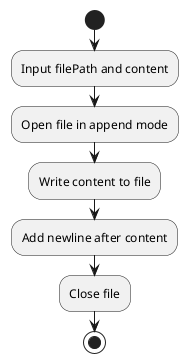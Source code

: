 @startuml
start
:Input filePath and content;
:Open file in append mode;
:Write content to file;
:Add newline after content;
:Close file;
stop
@enduml
